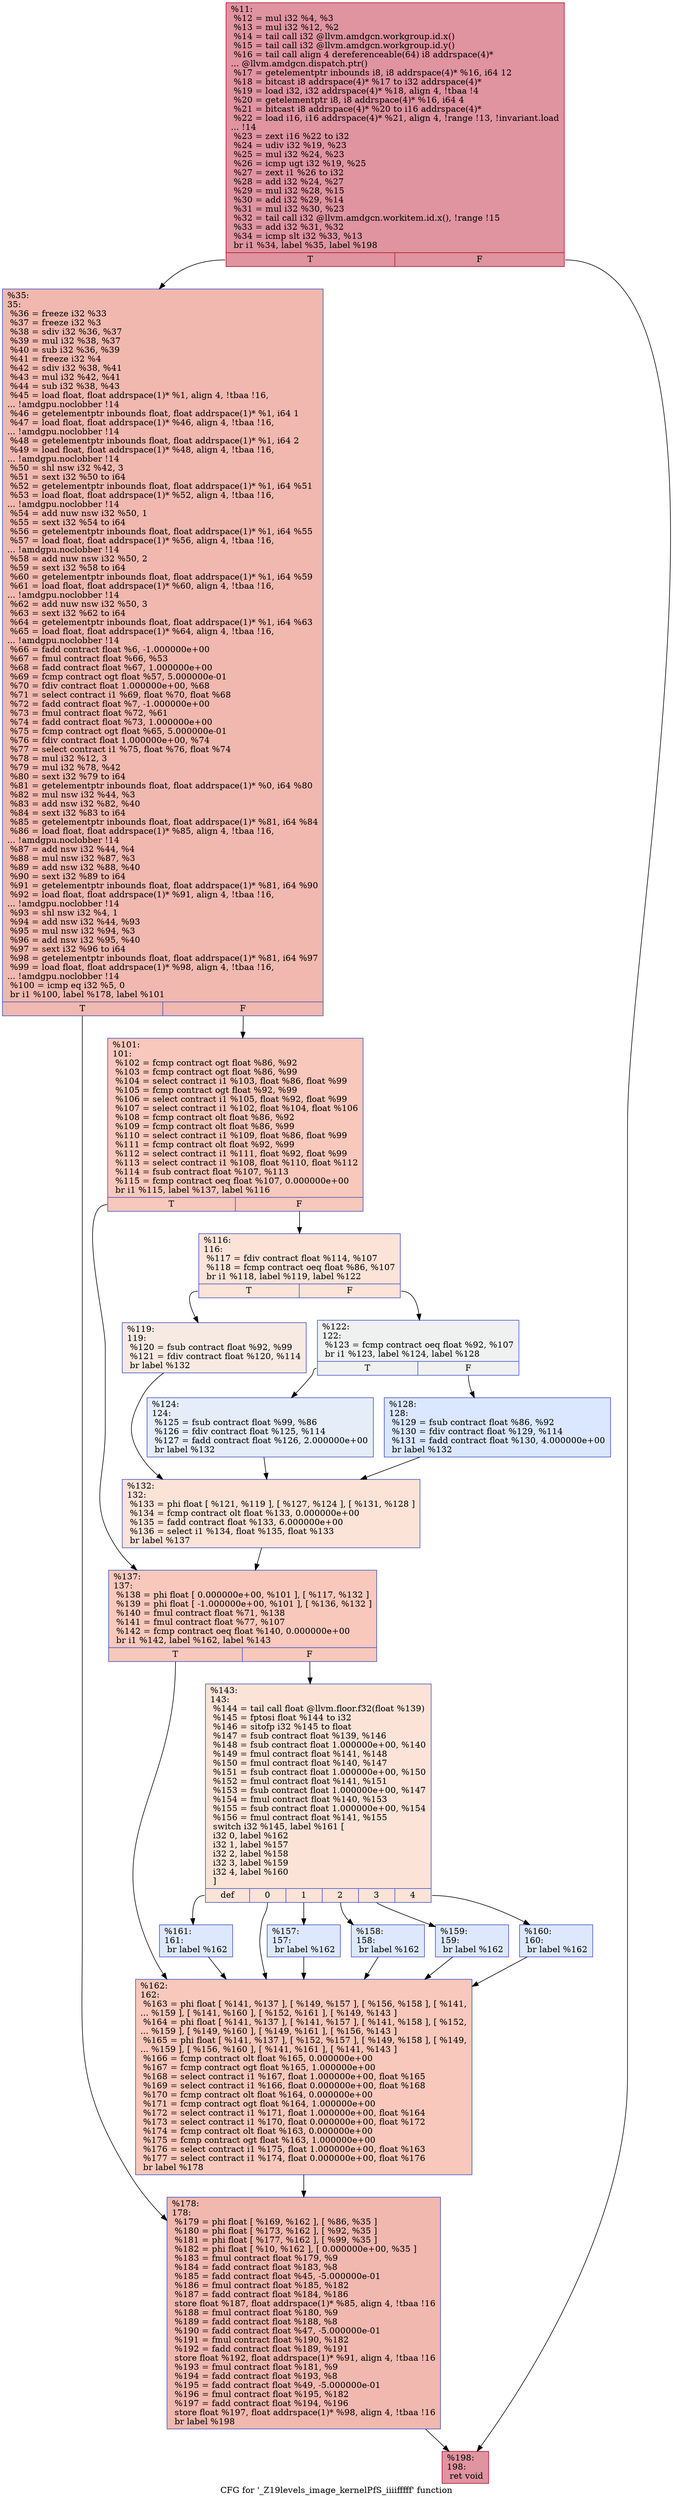 digraph "CFG for '_Z19levels_image_kernelPfS_iiiifffff' function" {
	label="CFG for '_Z19levels_image_kernelPfS_iiiifffff' function";

	Node0x64c9cb0 [shape=record,color="#b70d28ff", style=filled, fillcolor="#b70d2870",label="{%11:\l  %12 = mul i32 %4, %3\l  %13 = mul i32 %12, %2\l  %14 = tail call i32 @llvm.amdgcn.workgroup.id.x()\l  %15 = tail call i32 @llvm.amdgcn.workgroup.id.y()\l  %16 = tail call align 4 dereferenceable(64) i8 addrspace(4)*\l... @llvm.amdgcn.dispatch.ptr()\l  %17 = getelementptr inbounds i8, i8 addrspace(4)* %16, i64 12\l  %18 = bitcast i8 addrspace(4)* %17 to i32 addrspace(4)*\l  %19 = load i32, i32 addrspace(4)* %18, align 4, !tbaa !4\l  %20 = getelementptr i8, i8 addrspace(4)* %16, i64 4\l  %21 = bitcast i8 addrspace(4)* %20 to i16 addrspace(4)*\l  %22 = load i16, i16 addrspace(4)* %21, align 4, !range !13, !invariant.load\l... !14\l  %23 = zext i16 %22 to i32\l  %24 = udiv i32 %19, %23\l  %25 = mul i32 %24, %23\l  %26 = icmp ugt i32 %19, %25\l  %27 = zext i1 %26 to i32\l  %28 = add i32 %24, %27\l  %29 = mul i32 %28, %15\l  %30 = add i32 %29, %14\l  %31 = mul i32 %30, %23\l  %32 = tail call i32 @llvm.amdgcn.workitem.id.x(), !range !15\l  %33 = add i32 %31, %32\l  %34 = icmp slt i32 %33, %13\l  br i1 %34, label %35, label %198\l|{<s0>T|<s1>F}}"];
	Node0x64c9cb0:s0 -> Node0x64cb090;
	Node0x64c9cb0:s1 -> Node0x64cd360;
	Node0x64cb090 [shape=record,color="#3d50c3ff", style=filled, fillcolor="#dc5d4a70",label="{%35:\l35:                                               \l  %36 = freeze i32 %33\l  %37 = freeze i32 %3\l  %38 = sdiv i32 %36, %37\l  %39 = mul i32 %38, %37\l  %40 = sub i32 %36, %39\l  %41 = freeze i32 %4\l  %42 = sdiv i32 %38, %41\l  %43 = mul i32 %42, %41\l  %44 = sub i32 %38, %43\l  %45 = load float, float addrspace(1)* %1, align 4, !tbaa !16,\l... !amdgpu.noclobber !14\l  %46 = getelementptr inbounds float, float addrspace(1)* %1, i64 1\l  %47 = load float, float addrspace(1)* %46, align 4, !tbaa !16,\l... !amdgpu.noclobber !14\l  %48 = getelementptr inbounds float, float addrspace(1)* %1, i64 2\l  %49 = load float, float addrspace(1)* %48, align 4, !tbaa !16,\l... !amdgpu.noclobber !14\l  %50 = shl nsw i32 %42, 3\l  %51 = sext i32 %50 to i64\l  %52 = getelementptr inbounds float, float addrspace(1)* %1, i64 %51\l  %53 = load float, float addrspace(1)* %52, align 4, !tbaa !16,\l... !amdgpu.noclobber !14\l  %54 = add nuw nsw i32 %50, 1\l  %55 = sext i32 %54 to i64\l  %56 = getelementptr inbounds float, float addrspace(1)* %1, i64 %55\l  %57 = load float, float addrspace(1)* %56, align 4, !tbaa !16,\l... !amdgpu.noclobber !14\l  %58 = add nuw nsw i32 %50, 2\l  %59 = sext i32 %58 to i64\l  %60 = getelementptr inbounds float, float addrspace(1)* %1, i64 %59\l  %61 = load float, float addrspace(1)* %60, align 4, !tbaa !16,\l... !amdgpu.noclobber !14\l  %62 = add nuw nsw i32 %50, 3\l  %63 = sext i32 %62 to i64\l  %64 = getelementptr inbounds float, float addrspace(1)* %1, i64 %63\l  %65 = load float, float addrspace(1)* %64, align 4, !tbaa !16,\l... !amdgpu.noclobber !14\l  %66 = fadd contract float %6, -1.000000e+00\l  %67 = fmul contract float %66, %53\l  %68 = fadd contract float %67, 1.000000e+00\l  %69 = fcmp contract ogt float %57, 5.000000e-01\l  %70 = fdiv contract float 1.000000e+00, %68\l  %71 = select contract i1 %69, float %70, float %68\l  %72 = fadd contract float %7, -1.000000e+00\l  %73 = fmul contract float %72, %61\l  %74 = fadd contract float %73, 1.000000e+00\l  %75 = fcmp contract ogt float %65, 5.000000e-01\l  %76 = fdiv contract float 1.000000e+00, %74\l  %77 = select contract i1 %75, float %76, float %74\l  %78 = mul i32 %12, 3\l  %79 = mul i32 %78, %42\l  %80 = sext i32 %79 to i64\l  %81 = getelementptr inbounds float, float addrspace(1)* %0, i64 %80\l  %82 = mul nsw i32 %44, %3\l  %83 = add nsw i32 %82, %40\l  %84 = sext i32 %83 to i64\l  %85 = getelementptr inbounds float, float addrspace(1)* %81, i64 %84\l  %86 = load float, float addrspace(1)* %85, align 4, !tbaa !16,\l... !amdgpu.noclobber !14\l  %87 = add nsw i32 %44, %4\l  %88 = mul nsw i32 %87, %3\l  %89 = add nsw i32 %88, %40\l  %90 = sext i32 %89 to i64\l  %91 = getelementptr inbounds float, float addrspace(1)* %81, i64 %90\l  %92 = load float, float addrspace(1)* %91, align 4, !tbaa !16,\l... !amdgpu.noclobber !14\l  %93 = shl nsw i32 %4, 1\l  %94 = add nsw i32 %44, %93\l  %95 = mul nsw i32 %94, %3\l  %96 = add nsw i32 %95, %40\l  %97 = sext i32 %96 to i64\l  %98 = getelementptr inbounds float, float addrspace(1)* %81, i64 %97\l  %99 = load float, float addrspace(1)* %98, align 4, !tbaa !16,\l... !amdgpu.noclobber !14\l  %100 = icmp eq i32 %5, 0\l  br i1 %100, label %178, label %101\l|{<s0>T|<s1>F}}"];
	Node0x64cb090:s0 -> Node0x64d14e0;
	Node0x64cb090:s1 -> Node0x64d1570;
	Node0x64d1570 [shape=record,color="#3d50c3ff", style=filled, fillcolor="#ed836670",label="{%101:\l101:                                              \l  %102 = fcmp contract ogt float %86, %92\l  %103 = fcmp contract ogt float %86, %99\l  %104 = select contract i1 %103, float %86, float %99\l  %105 = fcmp contract ogt float %92, %99\l  %106 = select contract i1 %105, float %92, float %99\l  %107 = select contract i1 %102, float %104, float %106\l  %108 = fcmp contract olt float %86, %92\l  %109 = fcmp contract olt float %86, %99\l  %110 = select contract i1 %109, float %86, float %99\l  %111 = fcmp contract olt float %92, %99\l  %112 = select contract i1 %111, float %92, float %99\l  %113 = select contract i1 %108, float %110, float %112\l  %114 = fsub contract float %107, %113\l  %115 = fcmp contract oeq float %107, 0.000000e+00\l  br i1 %115, label %137, label %116\l|{<s0>T|<s1>F}}"];
	Node0x64d1570:s0 -> Node0x64d1f50;
	Node0x64d1570:s1 -> Node0x64d1fe0;
	Node0x64d1fe0 [shape=record,color="#3d50c3ff", style=filled, fillcolor="#f6bfa670",label="{%116:\l116:                                              \l  %117 = fdiv contract float %114, %107\l  %118 = fcmp contract oeq float %86, %107\l  br i1 %118, label %119, label %122\l|{<s0>T|<s1>F}}"];
	Node0x64d1fe0:s0 -> Node0x64d2240;
	Node0x64d1fe0:s1 -> Node0x64d2290;
	Node0x64d2240 [shape=record,color="#3d50c3ff", style=filled, fillcolor="#eed0c070",label="{%119:\l119:                                              \l  %120 = fsub contract float %92, %99\l  %121 = fdiv contract float %120, %114\l  br label %132\l}"];
	Node0x64d2240 -> Node0x64d24f0;
	Node0x64d2290 [shape=record,color="#3d50c3ff", style=filled, fillcolor="#dbdcde70",label="{%122:\l122:                                              \l  %123 = fcmp contract oeq float %92, %107\l  br i1 %123, label %124, label %128\l|{<s0>T|<s1>F}}"];
	Node0x64d2290:s0 -> Node0x64d2640;
	Node0x64d2290:s1 -> Node0x64d2690;
	Node0x64d2640 [shape=record,color="#3d50c3ff", style=filled, fillcolor="#c5d6f270",label="{%124:\l124:                                              \l  %125 = fsub contract float %99, %86\l  %126 = fdiv contract float %125, %114\l  %127 = fadd contract float %126, 2.000000e+00\l  br label %132\l}"];
	Node0x64d2640 -> Node0x64d24f0;
	Node0x64d2690 [shape=record,color="#3d50c3ff", style=filled, fillcolor="#abc8fd70",label="{%128:\l128:                                              \l  %129 = fsub contract float %86, %92\l  %130 = fdiv contract float %129, %114\l  %131 = fadd contract float %130, 4.000000e+00\l  br label %132\l}"];
	Node0x64d2690 -> Node0x64d24f0;
	Node0x64d24f0 [shape=record,color="#3d50c3ff", style=filled, fillcolor="#f6bfa670",label="{%132:\l132:                                              \l  %133 = phi float [ %121, %119 ], [ %127, %124 ], [ %131, %128 ]\l  %134 = fcmp contract olt float %133, 0.000000e+00\l  %135 = fadd contract float %133, 6.000000e+00\l  %136 = select i1 %134, float %135, float %133\l  br label %137\l}"];
	Node0x64d24f0 -> Node0x64d1f50;
	Node0x64d1f50 [shape=record,color="#3d50c3ff", style=filled, fillcolor="#ed836670",label="{%137:\l137:                                              \l  %138 = phi float [ 0.000000e+00, %101 ], [ %117, %132 ]\l  %139 = phi float [ -1.000000e+00, %101 ], [ %136, %132 ]\l  %140 = fmul contract float %71, %138\l  %141 = fmul contract float %77, %107\l  %142 = fcmp contract oeq float %140, 0.000000e+00\l  br i1 %142, label %162, label %143\l|{<s0>T|<s1>F}}"];
	Node0x64d1f50:s0 -> Node0x64d3630;
	Node0x64d1f50:s1 -> Node0x64d3680;
	Node0x64d3680 [shape=record,color="#3d50c3ff", style=filled, fillcolor="#f6bfa670",label="{%143:\l143:                                              \l  %144 = tail call float @llvm.floor.f32(float %139)\l  %145 = fptosi float %144 to i32\l  %146 = sitofp i32 %145 to float\l  %147 = fsub contract float %139, %146\l  %148 = fsub contract float 1.000000e+00, %140\l  %149 = fmul contract float %141, %148\l  %150 = fmul contract float %140, %147\l  %151 = fsub contract float 1.000000e+00, %150\l  %152 = fmul contract float %141, %151\l  %153 = fsub contract float 1.000000e+00, %147\l  %154 = fmul contract float %140, %153\l  %155 = fsub contract float 1.000000e+00, %154\l  %156 = fmul contract float %141, %155\l  switch i32 %145, label %161 [\l    i32 0, label %162\l    i32 1, label %157\l    i32 2, label %158\l    i32 3, label %159\l    i32 4, label %160\l  ]\l|{<s0>def|<s1>0|<s2>1|<s3>2|<s4>3|<s5>4}}"];
	Node0x64d3680:s0 -> Node0x64d3ff0;
	Node0x64d3680:s1 -> Node0x64d3630;
	Node0x64d3680:s2 -> Node0x64d4080;
	Node0x64d3680:s3 -> Node0x64d4110;
	Node0x64d3680:s4 -> Node0x64d41a0;
	Node0x64d3680:s5 -> Node0x64d4260;
	Node0x64d4080 [shape=record,color="#3d50c3ff", style=filled, fillcolor="#b2ccfb70",label="{%157:\l157:                                              \l  br label %162\l}"];
	Node0x64d4080 -> Node0x64d3630;
	Node0x64d4110 [shape=record,color="#3d50c3ff", style=filled, fillcolor="#b2ccfb70",label="{%158:\l158:                                              \l  br label %162\l}"];
	Node0x64d4110 -> Node0x64d3630;
	Node0x64d41a0 [shape=record,color="#3d50c3ff", style=filled, fillcolor="#b2ccfb70",label="{%159:\l159:                                              \l  br label %162\l}"];
	Node0x64d41a0 -> Node0x64d3630;
	Node0x64d4260 [shape=record,color="#3d50c3ff", style=filled, fillcolor="#b2ccfb70",label="{%160:\l160:                                              \l  br label %162\l}"];
	Node0x64d4260 -> Node0x64d3630;
	Node0x64d3ff0 [shape=record,color="#3d50c3ff", style=filled, fillcolor="#b2ccfb70",label="{%161:\l161:                                              \l  br label %162\l}"];
	Node0x64d3ff0 -> Node0x64d3630;
	Node0x64d3630 [shape=record,color="#3d50c3ff", style=filled, fillcolor="#ed836670",label="{%162:\l162:                                              \l  %163 = phi float [ %141, %137 ], [ %149, %157 ], [ %156, %158 ], [ %141,\l... %159 ], [ %141, %160 ], [ %152, %161 ], [ %149, %143 ]\l  %164 = phi float [ %141, %137 ], [ %141, %157 ], [ %141, %158 ], [ %152,\l... %159 ], [ %149, %160 ], [ %149, %161 ], [ %156, %143 ]\l  %165 = phi float [ %141, %137 ], [ %152, %157 ], [ %149, %158 ], [ %149,\l... %159 ], [ %156, %160 ], [ %141, %161 ], [ %141, %143 ]\l  %166 = fcmp contract olt float %165, 0.000000e+00\l  %167 = fcmp contract ogt float %165, 1.000000e+00\l  %168 = select contract i1 %167, float 1.000000e+00, float %165\l  %169 = select contract i1 %166, float 0.000000e+00, float %168\l  %170 = fcmp contract olt float %164, 0.000000e+00\l  %171 = fcmp contract ogt float %164, 1.000000e+00\l  %172 = select contract i1 %171, float 1.000000e+00, float %164\l  %173 = select contract i1 %170, float 0.000000e+00, float %172\l  %174 = fcmp contract olt float %163, 0.000000e+00\l  %175 = fcmp contract ogt float %163, 1.000000e+00\l  %176 = select contract i1 %175, float 1.000000e+00, float %163\l  %177 = select contract i1 %174, float 0.000000e+00, float %176\l  br label %178\l}"];
	Node0x64d3630 -> Node0x64d14e0;
	Node0x64d14e0 [shape=record,color="#3d50c3ff", style=filled, fillcolor="#dc5d4a70",label="{%178:\l178:                                              \l  %179 = phi float [ %169, %162 ], [ %86, %35 ]\l  %180 = phi float [ %173, %162 ], [ %92, %35 ]\l  %181 = phi float [ %177, %162 ], [ %99, %35 ]\l  %182 = phi float [ %10, %162 ], [ 0.000000e+00, %35 ]\l  %183 = fmul contract float %179, %9\l  %184 = fadd contract float %183, %8\l  %185 = fadd contract float %45, -5.000000e-01\l  %186 = fmul contract float %185, %182\l  %187 = fadd contract float %184, %186\l  store float %187, float addrspace(1)* %85, align 4, !tbaa !16\l  %188 = fmul contract float %180, %9\l  %189 = fadd contract float %188, %8\l  %190 = fadd contract float %47, -5.000000e-01\l  %191 = fmul contract float %190, %182\l  %192 = fadd contract float %189, %191\l  store float %192, float addrspace(1)* %91, align 4, !tbaa !16\l  %193 = fmul contract float %181, %9\l  %194 = fadd contract float %193, %8\l  %195 = fadd contract float %49, -5.000000e-01\l  %196 = fmul contract float %195, %182\l  %197 = fadd contract float %194, %196\l  store float %197, float addrspace(1)* %98, align 4, !tbaa !16\l  br label %198\l}"];
	Node0x64d14e0 -> Node0x64cd360;
	Node0x64cd360 [shape=record,color="#b70d28ff", style=filled, fillcolor="#b70d2870",label="{%198:\l198:                                              \l  ret void\l}"];
}
